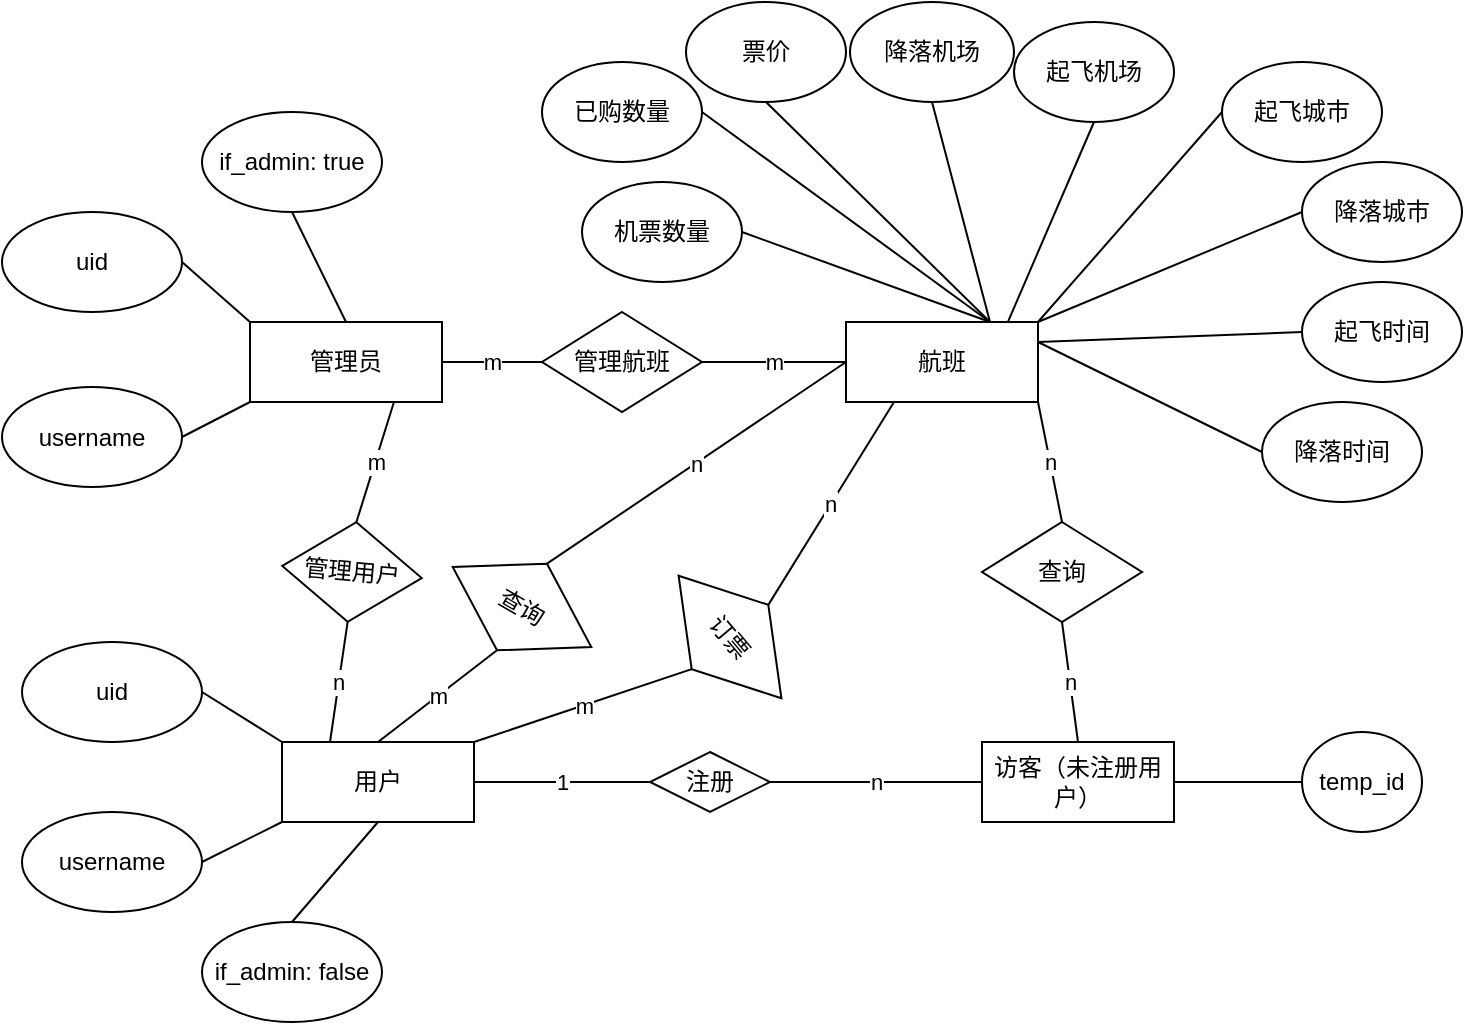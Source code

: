 <mxfile version="22.1.2" type="device">
  <diagram name="第 1 页" id="2Qn19_mqpxw0jEWnt-hJ">
    <mxGraphModel dx="1235" dy="738" grid="1" gridSize="10" guides="1" tooltips="1" connect="1" arrows="1" fold="1" page="1" pageScale="1" pageWidth="827" pageHeight="1169" math="0" shadow="0">
      <root>
        <mxCell id="0" />
        <mxCell id="1" parent="0" />
        <mxCell id="hZWJIabNHm_s9IJWlhx2-2" value="用户" style="rounded=0;whiteSpace=wrap;html=1;" vertex="1" parent="1">
          <mxGeometry x="170" y="390" width="96" height="40" as="geometry" />
        </mxCell>
        <mxCell id="hZWJIabNHm_s9IJWlhx2-3" value="访客（未注册用户）" style="rounded=0;whiteSpace=wrap;html=1;" vertex="1" parent="1">
          <mxGeometry x="520" y="390" width="96" height="40" as="geometry" />
        </mxCell>
        <mxCell id="hZWJIabNHm_s9IJWlhx2-4" value="管理员" style="rounded=0;whiteSpace=wrap;html=1;" vertex="1" parent="1">
          <mxGeometry x="154" y="180" width="96" height="40" as="geometry" />
        </mxCell>
        <mxCell id="hZWJIabNHm_s9IJWlhx2-5" value="航班" style="whiteSpace=wrap;html=1;" vertex="1" parent="1">
          <mxGeometry x="452" y="180" width="96" height="40" as="geometry" />
        </mxCell>
        <mxCell id="hZWJIabNHm_s9IJWlhx2-6" value="注册" style="rhombus;whiteSpace=wrap;html=1;" vertex="1" parent="1">
          <mxGeometry x="354" y="395" width="60" height="30" as="geometry" />
        </mxCell>
        <mxCell id="hZWJIabNHm_s9IJWlhx2-8" value="n" style="endArrow=none;html=1;rounded=0;exitX=1;exitY=0.5;exitDx=0;exitDy=0;entryX=0;entryY=0.5;entryDx=0;entryDy=0;" edge="1" parent="1" source="hZWJIabNHm_s9IJWlhx2-6" target="hZWJIabNHm_s9IJWlhx2-3">
          <mxGeometry width="50" height="50" relative="1" as="geometry">
            <mxPoint x="430" y="390" as="sourcePoint" />
            <mxPoint x="480" y="340" as="targetPoint" />
          </mxGeometry>
        </mxCell>
        <mxCell id="hZWJIabNHm_s9IJWlhx2-9" value="1" style="endArrow=none;html=1;rounded=0;entryX=0;entryY=0.5;entryDx=0;entryDy=0;exitX=1;exitY=0.5;exitDx=0;exitDy=0;" edge="1" parent="1" source="hZWJIabNHm_s9IJWlhx2-2" target="hZWJIabNHm_s9IJWlhx2-6">
          <mxGeometry width="50" height="50" relative="1" as="geometry">
            <mxPoint x="280" y="400" as="sourcePoint" />
            <mxPoint x="330" y="350" as="targetPoint" />
          </mxGeometry>
        </mxCell>
        <mxCell id="hZWJIabNHm_s9IJWlhx2-10" value="查询" style="rhombus;whiteSpace=wrap;html=1;rotation=30;" vertex="1" parent="1">
          <mxGeometry x="250" y="297.5" width="80" height="50" as="geometry" />
        </mxCell>
        <mxCell id="hZWJIabNHm_s9IJWlhx2-11" value="查询" style="rhombus;whiteSpace=wrap;html=1;rotation=0;" vertex="1" parent="1">
          <mxGeometry x="520" y="280" width="80" height="50" as="geometry" />
        </mxCell>
        <mxCell id="hZWJIabNHm_s9IJWlhx2-13" value="n" style="endArrow=none;html=1;rounded=0;entryX=0.5;entryY=1;entryDx=0;entryDy=0;exitX=0.5;exitY=0;exitDx=0;exitDy=0;" edge="1" parent="1" source="hZWJIabNHm_s9IJWlhx2-3" target="hZWJIabNHm_s9IJWlhx2-11">
          <mxGeometry width="50" height="50" relative="1" as="geometry">
            <mxPoint x="500" y="370" as="sourcePoint" />
            <mxPoint x="550" y="320" as="targetPoint" />
          </mxGeometry>
        </mxCell>
        <mxCell id="hZWJIabNHm_s9IJWlhx2-14" value="n" style="endArrow=none;html=1;rounded=0;entryX=1;entryY=1;entryDx=0;entryDy=0;exitX=0.5;exitY=0;exitDx=0;exitDy=0;" edge="1" parent="1" source="hZWJIabNHm_s9IJWlhx2-11" target="hZWJIabNHm_s9IJWlhx2-5">
          <mxGeometry width="50" height="50" relative="1" as="geometry">
            <mxPoint x="280" y="340" as="sourcePoint" />
            <mxPoint x="330" y="290" as="targetPoint" />
          </mxGeometry>
        </mxCell>
        <mxCell id="hZWJIabNHm_s9IJWlhx2-16" value="m" style="endArrow=none;html=1;rounded=0;entryX=0.5;entryY=1;entryDx=0;entryDy=0;exitX=0.5;exitY=0;exitDx=0;exitDy=0;" edge="1" parent="1" source="hZWJIabNHm_s9IJWlhx2-2" target="hZWJIabNHm_s9IJWlhx2-10">
          <mxGeometry width="50" height="50" relative="1" as="geometry">
            <mxPoint x="110" y="410" as="sourcePoint" />
            <mxPoint x="160" y="360" as="targetPoint" />
          </mxGeometry>
        </mxCell>
        <mxCell id="hZWJIabNHm_s9IJWlhx2-17" value="n" style="endArrow=none;html=1;rounded=0;exitX=0.5;exitY=0;exitDx=0;exitDy=0;entryX=0;entryY=0.5;entryDx=0;entryDy=0;" edge="1" parent="1" source="hZWJIabNHm_s9IJWlhx2-10" target="hZWJIabNHm_s9IJWlhx2-5">
          <mxGeometry width="50" height="50" relative="1" as="geometry">
            <mxPoint x="250" y="260" as="sourcePoint" />
            <mxPoint x="300" y="210" as="targetPoint" />
          </mxGeometry>
        </mxCell>
        <mxCell id="hZWJIabNHm_s9IJWlhx2-18" value="temp_id" style="ellipse;whiteSpace=wrap;html=1;" vertex="1" parent="1">
          <mxGeometry x="680" y="385" width="60" height="50" as="geometry" />
        </mxCell>
        <mxCell id="hZWJIabNHm_s9IJWlhx2-19" value="" style="endArrow=none;html=1;rounded=0;entryX=0;entryY=0.5;entryDx=0;entryDy=0;exitX=1;exitY=0.5;exitDx=0;exitDy=0;" edge="1" parent="1" source="hZWJIabNHm_s9IJWlhx2-3" target="hZWJIabNHm_s9IJWlhx2-18">
          <mxGeometry width="50" height="50" relative="1" as="geometry">
            <mxPoint x="480" y="500" as="sourcePoint" />
            <mxPoint x="530" y="450" as="targetPoint" />
          </mxGeometry>
        </mxCell>
        <mxCell id="hZWJIabNHm_s9IJWlhx2-20" value="uid" style="ellipse;whiteSpace=wrap;html=1;" vertex="1" parent="1">
          <mxGeometry x="40" y="340" width="90" height="50" as="geometry" />
        </mxCell>
        <mxCell id="hZWJIabNHm_s9IJWlhx2-21" value="username" style="ellipse;whiteSpace=wrap;html=1;" vertex="1" parent="1">
          <mxGeometry x="40" y="425" width="90" height="50" as="geometry" />
        </mxCell>
        <mxCell id="hZWJIabNHm_s9IJWlhx2-22" value="" style="endArrow=none;html=1;rounded=0;exitX=1;exitY=0.5;exitDx=0;exitDy=0;entryX=0;entryY=0;entryDx=0;entryDy=0;" edge="1" parent="1" source="hZWJIabNHm_s9IJWlhx2-20" target="hZWJIabNHm_s9IJWlhx2-2">
          <mxGeometry width="50" height="50" relative="1" as="geometry">
            <mxPoint x="150" y="400" as="sourcePoint" />
            <mxPoint x="200" y="350" as="targetPoint" />
          </mxGeometry>
        </mxCell>
        <mxCell id="hZWJIabNHm_s9IJWlhx2-23" value="" style="endArrow=none;html=1;rounded=0;entryX=0;entryY=1;entryDx=0;entryDy=0;exitX=1;exitY=0.5;exitDx=0;exitDy=0;" edge="1" parent="1" source="hZWJIabNHm_s9IJWlhx2-21" target="hZWJIabNHm_s9IJWlhx2-2">
          <mxGeometry width="50" height="50" relative="1" as="geometry">
            <mxPoint x="120" y="510" as="sourcePoint" />
            <mxPoint x="170" y="460" as="targetPoint" />
          </mxGeometry>
        </mxCell>
        <mxCell id="hZWJIabNHm_s9IJWlhx2-24" value="起飞城市" style="ellipse;whiteSpace=wrap;html=1;" vertex="1" parent="1">
          <mxGeometry x="640" y="50" width="80" height="50" as="geometry" />
        </mxCell>
        <mxCell id="hZWJIabNHm_s9IJWlhx2-25" value="降落城市" style="ellipse;whiteSpace=wrap;html=1;" vertex="1" parent="1">
          <mxGeometry x="680" y="100" width="80" height="50" as="geometry" />
        </mxCell>
        <mxCell id="hZWJIabNHm_s9IJWlhx2-26" value="起飞机场" style="ellipse;whiteSpace=wrap;html=1;" vertex="1" parent="1">
          <mxGeometry x="536" y="30" width="80" height="50" as="geometry" />
        </mxCell>
        <mxCell id="hZWJIabNHm_s9IJWlhx2-27" value="已购数量" style="ellipse;whiteSpace=wrap;html=1;" vertex="1" parent="1">
          <mxGeometry x="300" y="50" width="80" height="50" as="geometry" />
        </mxCell>
        <mxCell id="hZWJIabNHm_s9IJWlhx2-28" value="起飞时间" style="ellipse;whiteSpace=wrap;html=1;" vertex="1" parent="1">
          <mxGeometry x="680" y="160" width="80" height="50" as="geometry" />
        </mxCell>
        <mxCell id="hZWJIabNHm_s9IJWlhx2-31" value="降落时间" style="ellipse;whiteSpace=wrap;html=1;" vertex="1" parent="1">
          <mxGeometry x="660" y="220" width="80" height="50" as="geometry" />
        </mxCell>
        <mxCell id="hZWJIabNHm_s9IJWlhx2-32" value="票价" style="ellipse;whiteSpace=wrap;html=1;" vertex="1" parent="1">
          <mxGeometry x="372" y="20" width="80" height="50" as="geometry" />
        </mxCell>
        <mxCell id="hZWJIabNHm_s9IJWlhx2-33" value="机票数量" style="ellipse;whiteSpace=wrap;html=1;" vertex="1" parent="1">
          <mxGeometry x="320" y="110" width="80" height="50" as="geometry" />
        </mxCell>
        <mxCell id="hZWJIabNHm_s9IJWlhx2-34" value="" style="endArrow=none;html=1;rounded=0;exitX=1;exitY=0.5;exitDx=0;exitDy=0;entryX=0.75;entryY=0;entryDx=0;entryDy=0;" edge="1" parent="1" source="hZWJIabNHm_s9IJWlhx2-27" target="hZWJIabNHm_s9IJWlhx2-5">
          <mxGeometry width="50" height="50" relative="1" as="geometry">
            <mxPoint x="260" y="250" as="sourcePoint" />
            <mxPoint x="460" y="150" as="targetPoint" />
          </mxGeometry>
        </mxCell>
        <mxCell id="hZWJIabNHm_s9IJWlhx2-36" value="" style="endArrow=none;html=1;rounded=0;exitX=1;exitY=0.25;exitDx=0;exitDy=0;entryX=0;entryY=0.5;entryDx=0;entryDy=0;" edge="1" parent="1" source="hZWJIabNHm_s9IJWlhx2-5" target="hZWJIabNHm_s9IJWlhx2-28">
          <mxGeometry width="50" height="50" relative="1" as="geometry">
            <mxPoint x="380" y="200" as="sourcePoint" />
            <mxPoint x="670" y="170" as="targetPoint" />
          </mxGeometry>
        </mxCell>
        <mxCell id="hZWJIabNHm_s9IJWlhx2-37" value="" style="endArrow=none;html=1;rounded=0;exitX=1;exitY=0.25;exitDx=0;exitDy=0;entryX=0;entryY=0.5;entryDx=0;entryDy=0;" edge="1" parent="1" source="hZWJIabNHm_s9IJWlhx2-5" target="hZWJIabNHm_s9IJWlhx2-31">
          <mxGeometry width="50" height="50" relative="1" as="geometry">
            <mxPoint x="620" y="330" as="sourcePoint" />
            <mxPoint x="670" y="280" as="targetPoint" />
          </mxGeometry>
        </mxCell>
        <mxCell id="hZWJIabNHm_s9IJWlhx2-38" value="" style="endArrow=none;html=1;rounded=0;exitX=1;exitY=0;exitDx=0;exitDy=0;entryX=0;entryY=0.5;entryDx=0;entryDy=0;" edge="1" parent="1" source="hZWJIabNHm_s9IJWlhx2-5" target="hZWJIabNHm_s9IJWlhx2-25">
          <mxGeometry width="50" height="50" relative="1" as="geometry">
            <mxPoint x="420" y="210" as="sourcePoint" />
            <mxPoint x="680" y="120" as="targetPoint" />
          </mxGeometry>
        </mxCell>
        <mxCell id="hZWJIabNHm_s9IJWlhx2-39" value="" style="endArrow=none;html=1;rounded=0;entryX=0;entryY=0.5;entryDx=0;entryDy=0;exitX=1;exitY=0;exitDx=0;exitDy=0;" edge="1" parent="1" source="hZWJIabNHm_s9IJWlhx2-5" target="hZWJIabNHm_s9IJWlhx2-24">
          <mxGeometry width="50" height="50" relative="1" as="geometry">
            <mxPoint x="400" y="190" as="sourcePoint" />
            <mxPoint x="450" y="140" as="targetPoint" />
          </mxGeometry>
        </mxCell>
        <mxCell id="hZWJIabNHm_s9IJWlhx2-40" value="" style="endArrow=none;html=1;rounded=0;exitX=1;exitY=0.5;exitDx=0;exitDy=0;entryX=0.75;entryY=0;entryDx=0;entryDy=0;" edge="1" parent="1" source="hZWJIabNHm_s9IJWlhx2-33" target="hZWJIabNHm_s9IJWlhx2-5">
          <mxGeometry width="50" height="50" relative="1" as="geometry">
            <mxPoint x="130" y="210" as="sourcePoint" />
            <mxPoint x="430" y="170" as="targetPoint" />
          </mxGeometry>
        </mxCell>
        <mxCell id="hZWJIabNHm_s9IJWlhx2-41" value="" style="endArrow=none;html=1;rounded=0;exitX=0.5;exitY=1;exitDx=0;exitDy=0;entryX=0.75;entryY=0;entryDx=0;entryDy=0;" edge="1" parent="1" source="hZWJIabNHm_s9IJWlhx2-32" target="hZWJIabNHm_s9IJWlhx2-5">
          <mxGeometry width="50" height="50" relative="1" as="geometry">
            <mxPoint x="100" y="220" as="sourcePoint" />
            <mxPoint x="490" y="120" as="targetPoint" />
          </mxGeometry>
        </mxCell>
        <mxCell id="hZWJIabNHm_s9IJWlhx2-42" value="" style="endArrow=none;html=1;rounded=0;exitX=0.5;exitY=1;exitDx=0;exitDy=0;entryX=0.75;entryY=0;entryDx=0;entryDy=0;" edge="1" parent="1" source="hZWJIabNHm_s9IJWlhx2-44" target="hZWJIabNHm_s9IJWlhx2-5">
          <mxGeometry width="50" height="50" relative="1" as="geometry">
            <mxPoint x="180" y="100" as="sourcePoint" />
            <mxPoint x="230" y="50" as="targetPoint" />
          </mxGeometry>
        </mxCell>
        <mxCell id="hZWJIabNHm_s9IJWlhx2-43" value="" style="endArrow=none;html=1;rounded=0;entryX=0.5;entryY=1;entryDx=0;entryDy=0;exitX=0.844;exitY=-0.004;exitDx=0;exitDy=0;exitPerimeter=0;" edge="1" parent="1" source="hZWJIabNHm_s9IJWlhx2-5" target="hZWJIabNHm_s9IJWlhx2-26">
          <mxGeometry width="50" height="50" relative="1" as="geometry">
            <mxPoint x="280" y="190" as="sourcePoint" />
            <mxPoint x="330" y="140" as="targetPoint" />
          </mxGeometry>
        </mxCell>
        <mxCell id="hZWJIabNHm_s9IJWlhx2-44" value="降落机场" style="ellipse;whiteSpace=wrap;html=1;" vertex="1" parent="1">
          <mxGeometry x="454" y="20" width="82" height="50" as="geometry" />
        </mxCell>
        <mxCell id="hZWJIabNHm_s9IJWlhx2-53" value="uid" style="ellipse;whiteSpace=wrap;html=1;" vertex="1" parent="1">
          <mxGeometry x="30" y="125" width="90" height="50" as="geometry" />
        </mxCell>
        <mxCell id="hZWJIabNHm_s9IJWlhx2-54" value="username" style="ellipse;whiteSpace=wrap;html=1;" vertex="1" parent="1">
          <mxGeometry x="30" y="212.5" width="90" height="50" as="geometry" />
        </mxCell>
        <mxCell id="hZWJIabNHm_s9IJWlhx2-55" value="" style="endArrow=none;html=1;rounded=0;exitX=1;exitY=0.5;exitDx=0;exitDy=0;entryX=0;entryY=1;entryDx=0;entryDy=0;" edge="1" parent="1" source="hZWJIabNHm_s9IJWlhx2-54" target="hZWJIabNHm_s9IJWlhx2-4">
          <mxGeometry width="50" height="50" relative="1" as="geometry">
            <mxPoint x="140" y="280" as="sourcePoint" />
            <mxPoint x="190" y="230" as="targetPoint" />
          </mxGeometry>
        </mxCell>
        <mxCell id="hZWJIabNHm_s9IJWlhx2-56" value="" style="endArrow=none;html=1;rounded=0;entryX=0;entryY=0;entryDx=0;entryDy=0;exitX=1;exitY=0.5;exitDx=0;exitDy=0;" edge="1" parent="1" source="hZWJIabNHm_s9IJWlhx2-53" target="hZWJIabNHm_s9IJWlhx2-4">
          <mxGeometry width="50" height="50" relative="1" as="geometry">
            <mxPoint x="180" y="310" as="sourcePoint" />
            <mxPoint x="230" y="260" as="targetPoint" />
          </mxGeometry>
        </mxCell>
        <mxCell id="hZWJIabNHm_s9IJWlhx2-57" value="if_admin: false" style="ellipse;whiteSpace=wrap;html=1;" vertex="1" parent="1">
          <mxGeometry x="130" y="480" width="90" height="50" as="geometry" />
        </mxCell>
        <mxCell id="hZWJIabNHm_s9IJWlhx2-58" value="" style="endArrow=none;html=1;rounded=0;entryX=0.5;entryY=1;entryDx=0;entryDy=0;exitX=0.5;exitY=0;exitDx=0;exitDy=0;" edge="1" parent="1" source="hZWJIabNHm_s9IJWlhx2-57" target="hZWJIabNHm_s9IJWlhx2-2">
          <mxGeometry width="50" height="50" relative="1" as="geometry">
            <mxPoint x="280" y="580" as="sourcePoint" />
            <mxPoint x="330" y="530" as="targetPoint" />
          </mxGeometry>
        </mxCell>
        <mxCell id="hZWJIabNHm_s9IJWlhx2-62" value="管理用户" style="rhombus;whiteSpace=wrap;html=1;rotation=5;" vertex="1" parent="1">
          <mxGeometry x="170" y="280" width="70" height="50" as="geometry" />
        </mxCell>
        <mxCell id="hZWJIabNHm_s9IJWlhx2-63" value="n" style="endArrow=none;html=1;rounded=0;entryX=0.5;entryY=1;entryDx=0;entryDy=0;exitX=0.25;exitY=0;exitDx=0;exitDy=0;" edge="1" parent="1" source="hZWJIabNHm_s9IJWlhx2-2" target="hZWJIabNHm_s9IJWlhx2-62">
          <mxGeometry width="50" height="50" relative="1" as="geometry">
            <mxPoint x="180" y="370" as="sourcePoint" />
            <mxPoint x="230" y="320" as="targetPoint" />
          </mxGeometry>
        </mxCell>
        <mxCell id="hZWJIabNHm_s9IJWlhx2-64" value="m" style="endArrow=none;html=1;rounded=0;entryX=0.75;entryY=1;entryDx=0;entryDy=0;exitX=0.5;exitY=0;exitDx=0;exitDy=0;" edge="1" parent="1" source="hZWJIabNHm_s9IJWlhx2-62" target="hZWJIabNHm_s9IJWlhx2-4">
          <mxGeometry width="50" height="50" relative="1" as="geometry">
            <mxPoint x="250" y="300" as="sourcePoint" />
            <mxPoint x="300" y="250" as="targetPoint" />
          </mxGeometry>
        </mxCell>
        <mxCell id="hZWJIabNHm_s9IJWlhx2-65" value="订票" style="rhombus;whiteSpace=wrap;html=1;rotation=50;" vertex="1" parent="1">
          <mxGeometry x="354" y="312.5" width="80" height="50" as="geometry" />
        </mxCell>
        <mxCell id="hZWJIabNHm_s9IJWlhx2-66" value="m" style="endArrow=none;html=1;rounded=0;entryX=0.5;entryY=1;entryDx=0;entryDy=0;exitX=1;exitY=0;exitDx=0;exitDy=0;" edge="1" parent="1" source="hZWJIabNHm_s9IJWlhx2-2" target="hZWJIabNHm_s9IJWlhx2-65">
          <mxGeometry width="50" height="50" relative="1" as="geometry">
            <mxPoint x="310" y="400" as="sourcePoint" />
            <mxPoint x="360" y="350" as="targetPoint" />
          </mxGeometry>
        </mxCell>
        <mxCell id="hZWJIabNHm_s9IJWlhx2-67" value="n" style="endArrow=none;html=1;rounded=0;entryX=0.25;entryY=1;entryDx=0;entryDy=0;exitX=0.5;exitY=0;exitDx=0;exitDy=0;" edge="1" parent="1" source="hZWJIabNHm_s9IJWlhx2-65" target="hZWJIabNHm_s9IJWlhx2-5">
          <mxGeometry width="50" height="50" relative="1" as="geometry">
            <mxPoint x="380" y="295" as="sourcePoint" />
            <mxPoint x="487" y="260" as="targetPoint" />
          </mxGeometry>
        </mxCell>
        <mxCell id="hZWJIabNHm_s9IJWlhx2-68" value="管理航班" style="rhombus;whiteSpace=wrap;html=1;" vertex="1" parent="1">
          <mxGeometry x="300" y="175" width="80" height="50" as="geometry" />
        </mxCell>
        <mxCell id="hZWJIabNHm_s9IJWlhx2-70" value="m" style="endArrow=none;html=1;rounded=0;entryX=0;entryY=0.5;entryDx=0;entryDy=0;exitX=1;exitY=0.5;exitDx=0;exitDy=0;" edge="1" parent="1" source="hZWJIabNHm_s9IJWlhx2-4" target="hZWJIabNHm_s9IJWlhx2-68">
          <mxGeometry width="50" height="50" relative="1" as="geometry">
            <mxPoint x="210" y="180" as="sourcePoint" />
            <mxPoint x="260" y="130" as="targetPoint" />
          </mxGeometry>
        </mxCell>
        <mxCell id="hZWJIabNHm_s9IJWlhx2-71" value="m" style="endArrow=none;html=1;rounded=0;entryX=0;entryY=0.5;entryDx=0;entryDy=0;exitX=1;exitY=0.5;exitDx=0;exitDy=0;" edge="1" parent="1" source="hZWJIabNHm_s9IJWlhx2-68" target="hZWJIabNHm_s9IJWlhx2-5">
          <mxGeometry width="50" height="50" relative="1" as="geometry">
            <mxPoint x="359" y="250" as="sourcePoint" />
            <mxPoint x="409" y="200" as="targetPoint" />
          </mxGeometry>
        </mxCell>
        <mxCell id="hZWJIabNHm_s9IJWlhx2-72" value="if_admin: true" style="ellipse;whiteSpace=wrap;html=1;" vertex="1" parent="1">
          <mxGeometry x="130" y="75" width="90" height="50" as="geometry" />
        </mxCell>
        <mxCell id="hZWJIabNHm_s9IJWlhx2-73" value="" style="endArrow=none;html=1;rounded=0;entryX=0.5;entryY=0;entryDx=0;entryDy=0;exitX=0.5;exitY=1;exitDx=0;exitDy=0;exitPerimeter=0;" edge="1" parent="1" source="hZWJIabNHm_s9IJWlhx2-72" target="hZWJIabNHm_s9IJWlhx2-4">
          <mxGeometry width="50" height="50" relative="1" as="geometry">
            <mxPoint x="302" y="100" as="sourcePoint" />
            <mxPoint x="202" y="170" as="targetPoint" />
          </mxGeometry>
        </mxCell>
      </root>
    </mxGraphModel>
  </diagram>
</mxfile>
